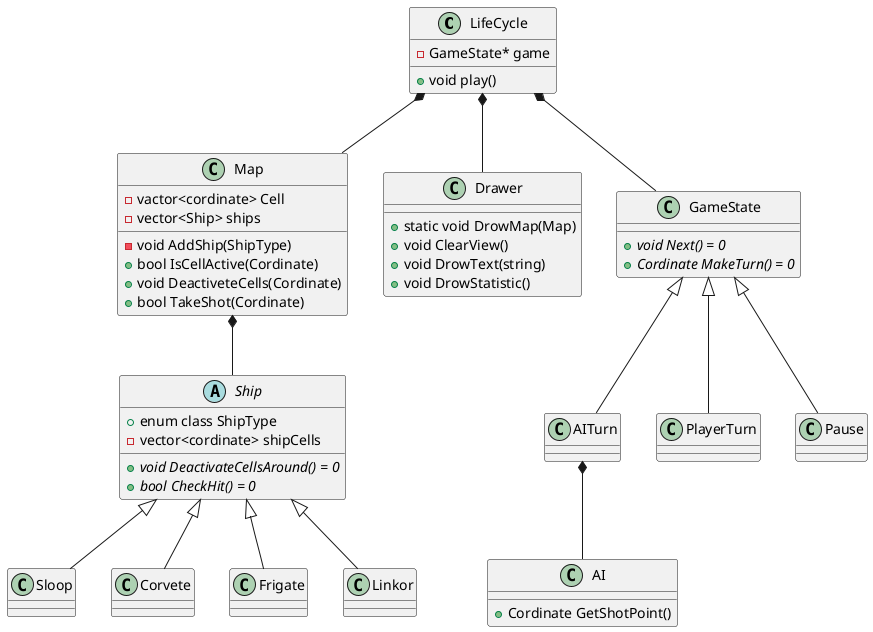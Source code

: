 @startuml
scale max 1024*768

class LifeCycle{ 
    +void play()
    -GameState* game
}

abstract Ship{
    +enum class ShipType 
    - vector<cordinate> shipCells
    + {abstract} void DeactivateCellsAround() = 0
    + {abstract} bool CheckHit() = 0
}

class Map{
   -vactor<cordinate> Cell
  - vector<Ship> ships
  - void AddShip(ShipType)
  + bool IsCellActive(Cordinate)
  + void DeactiveteCells(Cordinate) 
  + bool TakeShot(Cordinate)
}
class Sloop{

}
class Corvete{

}
class Frigate{

}
class Linkor{

}
class Drawer{
  + static void DrowMap(Map) 
  + void ClearView()
  + void DrowText(string)
  + void DrowStatistic()
}
class AI{
 + Cordinate GetShotPoint()
}
class AITurn{

}
class PlayerTurn{

}
class Pause{

}
class GameState{
    + {abstract} void Next() = 0
    + {abstract} Cordinate MakeTurn() = 0
    
    

}





LifeCycle *-- Map
Map *-- Ship 
Ship <|-- Sloop
Ship <|-- Corvete   
Ship <|-- Frigate
Ship <|-- Linkor
LifeCycle *-- Drawer
AITurn *-- AI 
LifeCycle *-- GameState 
GameState <|-- PlayerTurn
GameState <|-- AITurn 
GameState <|-- Pause 




@enduml
